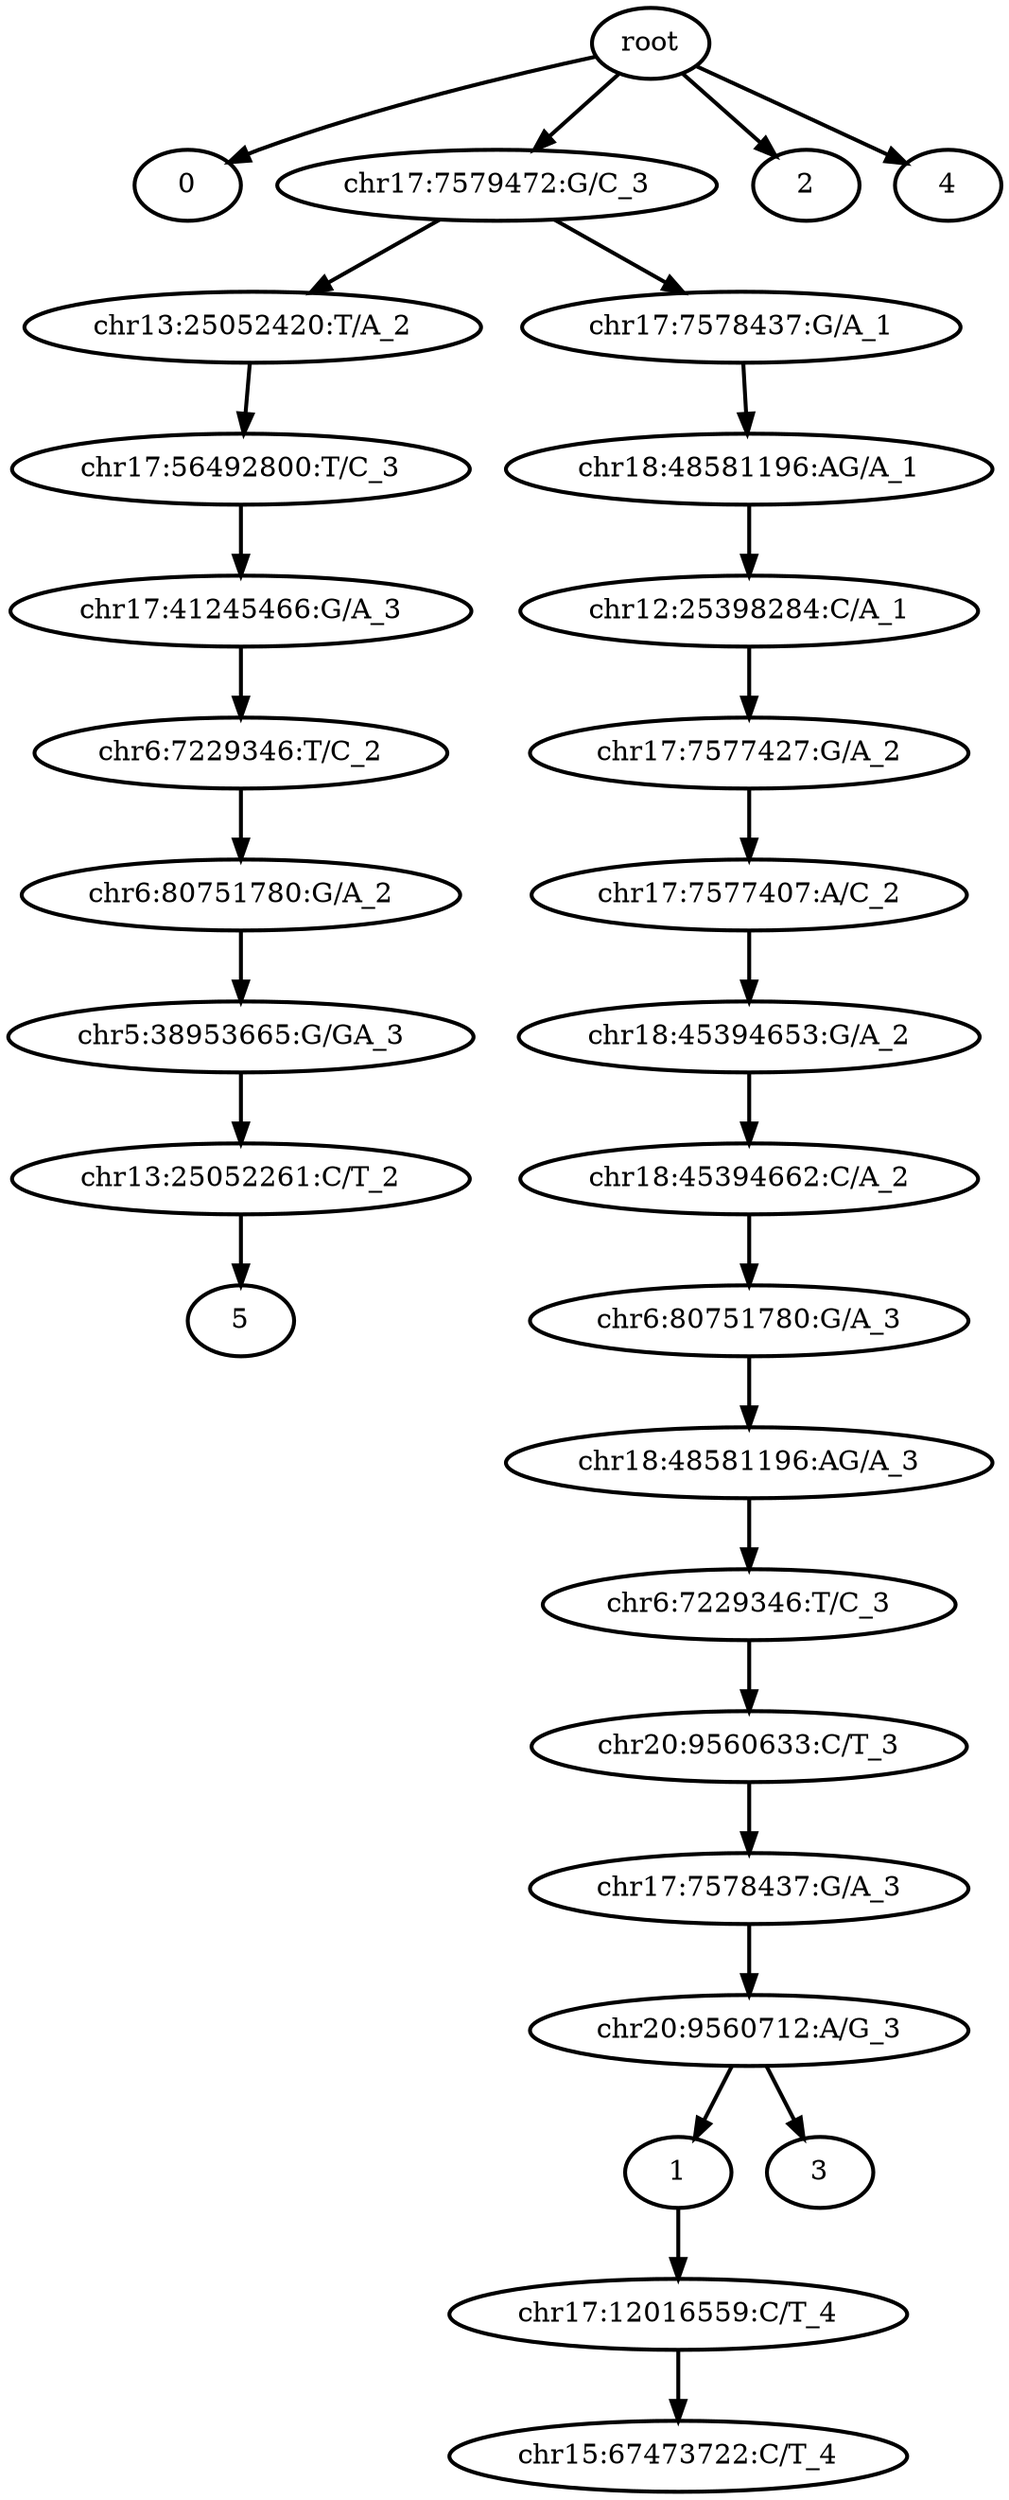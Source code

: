 digraph N {
	overlap="false"
	rankdir="TB"
	0 [label="root", style="bold"];
	1 [label="0", style="bold"];
	2 [label="chr17:7579472:G/C_3", style="bold"];
	3 [label="1", style="bold"];
	4 [label="2", style="bold"];
	5 [label="3", style="bold"];
	6 [label="4", style="bold"];
	7 [label="chr13:25052420:T/A_2", style="bold"];
	8 [label="chr17:56492800:T/C_3", style="bold"];
	9 [label="chr17:41245466:G/A_3", style="bold"];
	10 [label="chr6:7229346:T/C_2", style="bold"];
	11 [label="chr6:80751780:G/A_2", style="bold"];
	12 [label="chr5:38953665:G/GA_3", style="bold"];
	13 [label="chr13:25052261:C/T_2", style="bold"];
	14 [label="5", style="bold"];
	15 [label="chr17:12016559:C/T_4", style="bold"];
	16 [label="chr15:67473722:C/T_4", style="bold"];
	17 [label="chr17:7577427:G/A_2", style="bold"];
	18 [label="chr17:7577407:A/C_2", style="bold"];
	19 [label="chr18:45394653:G/A_2", style="bold"];
	20 [label="chr18:45394662:C/A_2", style="bold"];
	21 [label="chr6:80751780:G/A_3", style="bold"];
	22 [label="chr18:48581196:AG/A_3", style="bold"];
	23 [label="chr6:7229346:T/C_3", style="bold"];
	24 [label="chr20:9560633:C/T_3", style="bold"];
	25 [label="chr17:7578437:G/A_3", style="bold"];
	26 [label="chr20:9560712:A/G_3", style="bold"];
	27 [label="chr17:7578437:G/A_1", style="bold"];
	28 [label="chr18:48581196:AG/A_1", style="bold"];
	29 [label="chr12:25398284:C/A_1", style="bold"];
	0 -> 1 [style="bold"];
	0 -> 2 [style="bold"];
	0 -> 4 [style="bold"];
	0 -> 6 [style="bold"];
	2 -> 7 [style="bold"];
	2 -> 27 [style="bold"];
	3 -> 15 [style="bold"];
	7 -> 8 [style="bold"];
	8 -> 9 [style="bold"];
	9 -> 10 [style="bold"];
	10 -> 11 [style="bold"];
	11 -> 12 [style="bold"];
	12 -> 13 [style="bold"];
	13 -> 14 [style="bold"];
	15 -> 16 [style="bold"];
	17 -> 18 [style="bold"];
	18 -> 19 [style="bold"];
	19 -> 20 [style="bold"];
	20 -> 21 [style="bold"];
	21 -> 22 [style="bold"];
	22 -> 23 [style="bold"];
	23 -> 24 [style="bold"];
	24 -> 25 [style="bold"];
	25 -> 26 [style="bold"];
	26 -> 3 [style="bold"];
	26 -> 5 [style="bold"];
	27 -> 28 [style="bold"];
	28 -> 29 [style="bold"];
	29 -> 17 [style="bold"];
}